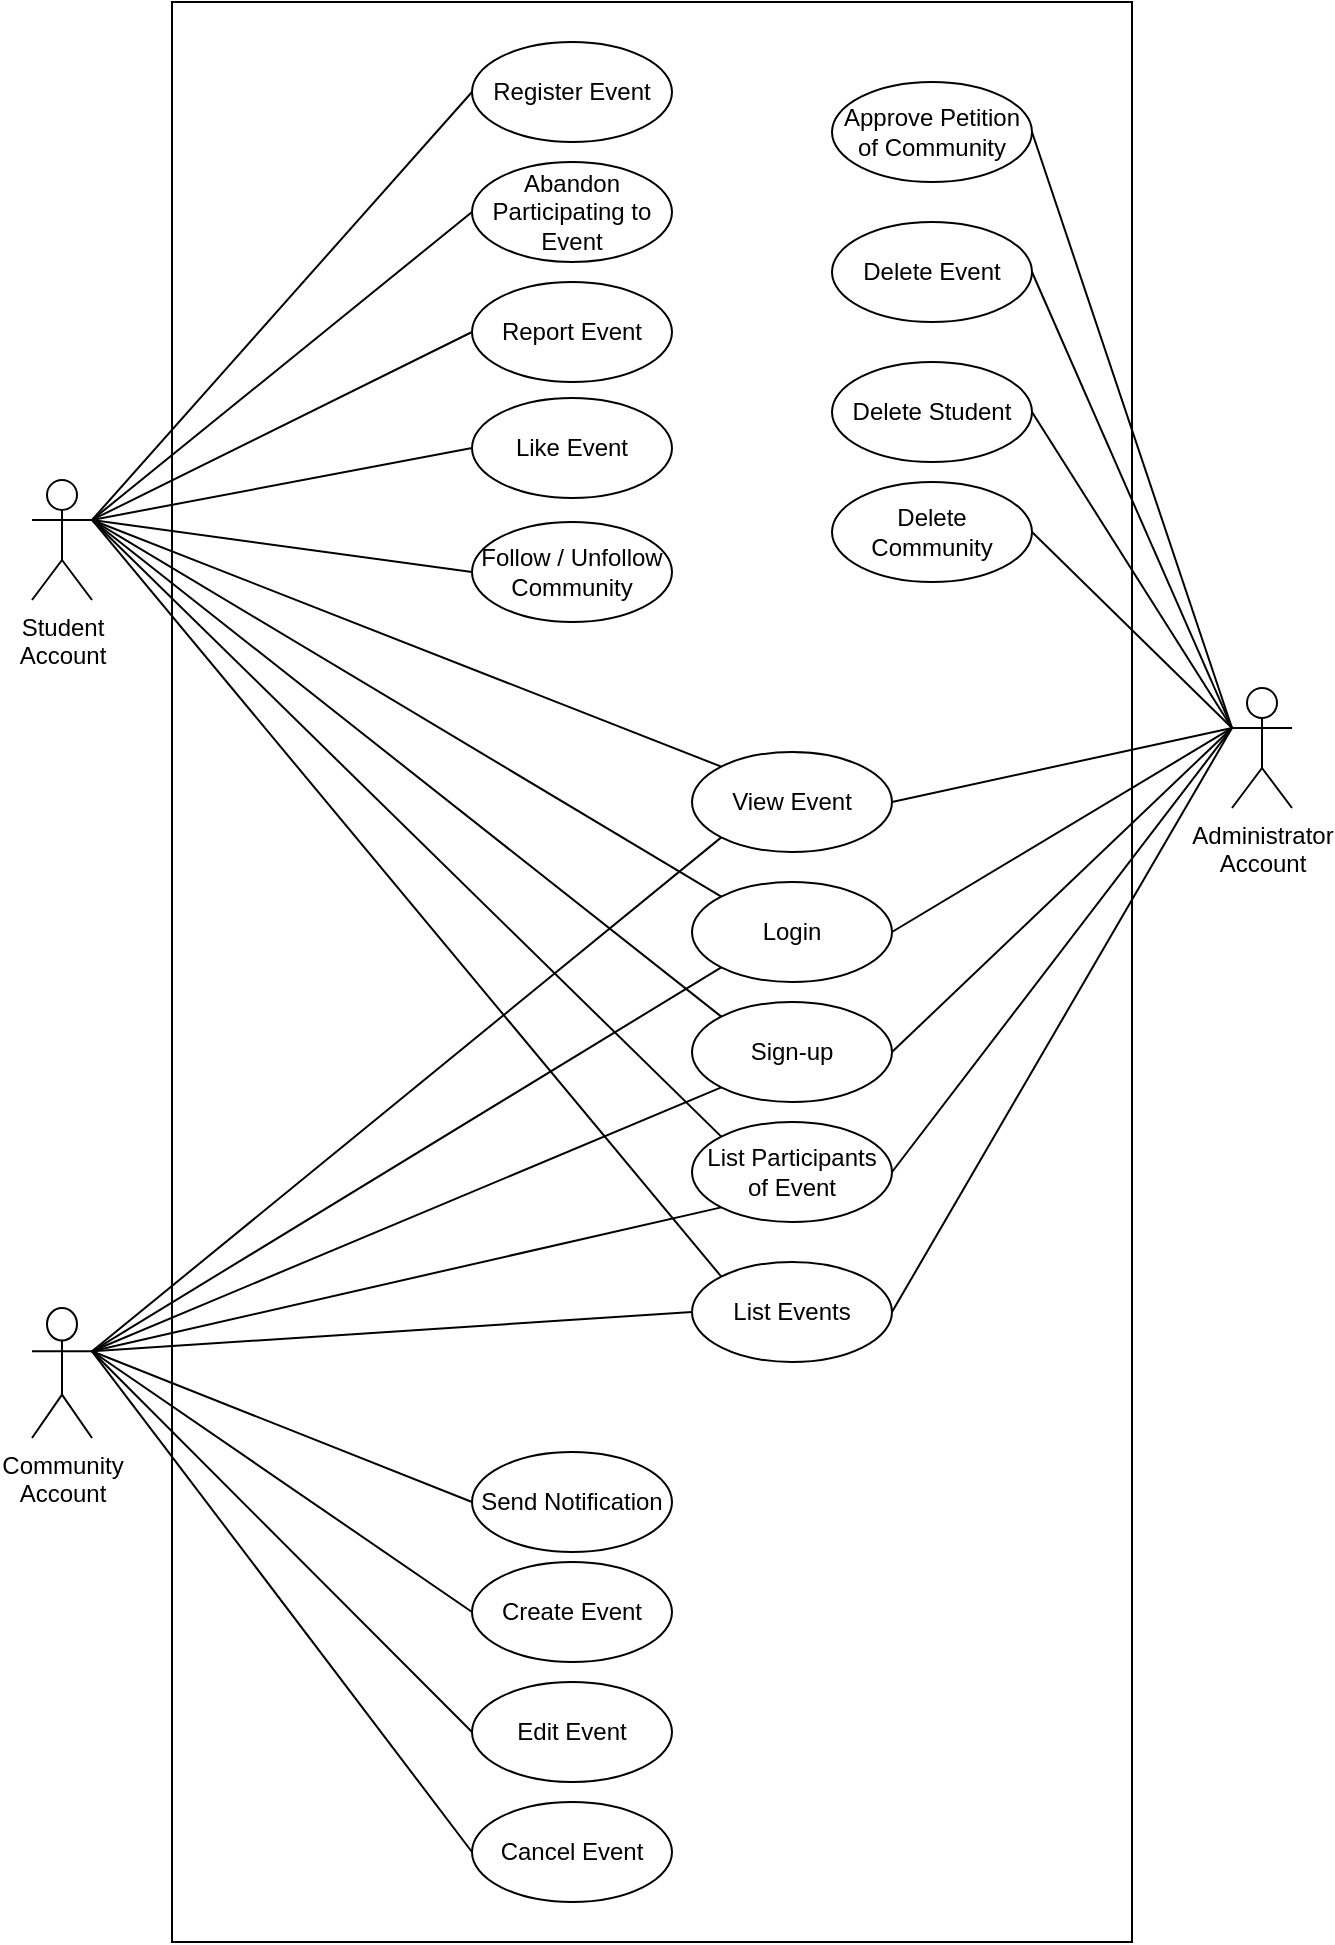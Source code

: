 <mxfile version="17.4.6" type="device"><diagram id="NeJPywD2p6dcgjxuBrmT" name="Page-1"><mxGraphModel dx="2076" dy="1080" grid="1" gridSize="10" guides="1" tooltips="1" connect="1" arrows="1" fold="1" page="1" pageScale="1" pageWidth="827" pageHeight="1169" math="0" shadow="0"><root><mxCell id="0"/><mxCell id="1" parent="0"/><mxCell id="ktFUIkD7xl3utxtErOm1-1" value="" style="rounded=0;whiteSpace=wrap;html=1;rotation=0;" vertex="1" parent="1"><mxGeometry x="180" y="114" width="480" height="970" as="geometry"/></mxCell><mxCell id="ktFUIkD7xl3utxtErOm1-2" value="Administrator&lt;br&gt;Account" style="shape=umlActor;verticalLabelPosition=bottom;verticalAlign=top;html=1;outlineConnect=0;" vertex="1" parent="1"><mxGeometry x="710" y="457" width="30" height="60" as="geometry"/></mxCell><mxCell id="ktFUIkD7xl3utxtErOm1-3" value="Community&lt;br&gt;Account" style="shape=umlActor;verticalLabelPosition=bottom;verticalAlign=top;html=1;outlineConnect=0;" vertex="1" parent="1"><mxGeometry x="110" y="767" width="30" height="65" as="geometry"/></mxCell><mxCell id="ktFUIkD7xl3utxtErOm1-4" value="Student&lt;br&gt;Account" style="shape=umlActor;verticalLabelPosition=bottom;verticalAlign=top;html=1;outlineConnect=0;" vertex="1" parent="1"><mxGeometry x="110" y="353" width="30" height="60" as="geometry"/></mxCell><mxCell id="ktFUIkD7xl3utxtErOm1-12" value="Register Event" style="ellipse;whiteSpace=wrap;html=1;" vertex="1" parent="1"><mxGeometry x="330" y="134" width="100" height="50" as="geometry"/></mxCell><mxCell id="ktFUIkD7xl3utxtErOm1-13" value="Approve Petition of Community" style="ellipse;whiteSpace=wrap;html=1;" vertex="1" parent="1"><mxGeometry x="510" y="154" width="100" height="50" as="geometry"/></mxCell><mxCell id="ktFUIkD7xl3utxtErOm1-14" value="Edit Event" style="ellipse;whiteSpace=wrap;html=1;" vertex="1" parent="1"><mxGeometry x="330" y="954" width="100" height="50" as="geometry"/></mxCell><mxCell id="ktFUIkD7xl3utxtErOm1-15" value="Cancel Event" style="ellipse;whiteSpace=wrap;html=1;" vertex="1" parent="1"><mxGeometry x="330" y="1014" width="100" height="50" as="geometry"/></mxCell><mxCell id="ktFUIkD7xl3utxtErOm1-16" value="Create Event" style="ellipse;whiteSpace=wrap;html=1;" vertex="1" parent="1"><mxGeometry x="330" y="894" width="100" height="50" as="geometry"/></mxCell><mxCell id="ktFUIkD7xl3utxtErOm1-17" value="List Events" style="ellipse;whiteSpace=wrap;html=1;" vertex="1" parent="1"><mxGeometry x="440" y="744" width="100" height="50" as="geometry"/></mxCell><mxCell id="ktFUIkD7xl3utxtErOm1-18" value="Abandon Participating to Event" style="ellipse;whiteSpace=wrap;html=1;" vertex="1" parent="1"><mxGeometry x="330" y="194" width="100" height="50" as="geometry"/></mxCell><mxCell id="ktFUIkD7xl3utxtErOm1-19" value="Report Event" style="ellipse;whiteSpace=wrap;html=1;" vertex="1" parent="1"><mxGeometry x="330" y="254" width="100" height="50" as="geometry"/></mxCell><mxCell id="ktFUIkD7xl3utxtErOm1-20" value="Delete Community" style="ellipse;whiteSpace=wrap;html=1;" vertex="1" parent="1"><mxGeometry x="510" y="354" width="100" height="50" as="geometry"/></mxCell><mxCell id="ktFUIkD7xl3utxtErOm1-21" value="Delete Student" style="ellipse;whiteSpace=wrap;html=1;" vertex="1" parent="1"><mxGeometry x="510" y="294" width="100" height="50" as="geometry"/></mxCell><mxCell id="ktFUIkD7xl3utxtErOm1-22" value="Delete Event" style="ellipse;whiteSpace=wrap;html=1;" vertex="1" parent="1"><mxGeometry x="510" y="224" width="100" height="50" as="geometry"/></mxCell><mxCell id="ktFUIkD7xl3utxtErOm1-23" value="List Participants of Event" style="ellipse;whiteSpace=wrap;html=1;" vertex="1" parent="1"><mxGeometry x="440" y="674" width="100" height="50" as="geometry"/></mxCell><mxCell id="ktFUIkD7xl3utxtErOm1-25" value="Like Event" style="ellipse;whiteSpace=wrap;html=1;" vertex="1" parent="1"><mxGeometry x="330" y="312" width="100" height="50" as="geometry"/></mxCell><mxCell id="ktFUIkD7xl3utxtErOm1-26" value="View Event" style="ellipse;whiteSpace=wrap;html=1;" vertex="1" parent="1"><mxGeometry x="440" y="489" width="100" height="50" as="geometry"/></mxCell><mxCell id="ktFUIkD7xl3utxtErOm1-27" value="Login" style="ellipse;whiteSpace=wrap;html=1;" vertex="1" parent="1"><mxGeometry x="440" y="554" width="100" height="50" as="geometry"/></mxCell><mxCell id="ktFUIkD7xl3utxtErOm1-28" value="Sign-up" style="ellipse;whiteSpace=wrap;html=1;" vertex="1" parent="1"><mxGeometry x="440" y="614" width="100" height="50" as="geometry"/></mxCell><mxCell id="ktFUIkD7xl3utxtErOm1-29" value="Follow / Unfollow Community" style="ellipse;whiteSpace=wrap;html=1;" vertex="1" parent="1"><mxGeometry x="330" y="374" width="100" height="50" as="geometry"/></mxCell><mxCell id="ktFUIkD7xl3utxtErOm1-30" value="Send Notification" style="ellipse;whiteSpace=wrap;html=1;" vertex="1" parent="1"><mxGeometry x="330" y="839" width="100" height="50" as="geometry"/></mxCell><mxCell id="ktFUIkD7xl3utxtErOm1-38" value="" style="endArrow=none;html=1;rounded=0;entryX=1;entryY=0.333;entryDx=0;entryDy=0;entryPerimeter=0;exitX=0;exitY=0.5;exitDx=0;exitDy=0;" edge="1" parent="1" source="ktFUIkD7xl3utxtErOm1-30" target="ktFUIkD7xl3utxtErOm1-3"><mxGeometry width="50" height="50" relative="1" as="geometry"><mxPoint x="240" y="574" as="sourcePoint"/><mxPoint x="290" y="524" as="targetPoint"/></mxGeometry></mxCell><mxCell id="ktFUIkD7xl3utxtErOm1-39" value="" style="endArrow=none;html=1;rounded=0;exitX=0;exitY=0.5;exitDx=0;exitDy=0;entryX=1;entryY=0.333;entryDx=0;entryDy=0;entryPerimeter=0;" edge="1" parent="1" source="ktFUIkD7xl3utxtErOm1-16" target="ktFUIkD7xl3utxtErOm1-3"><mxGeometry width="50" height="50" relative="1" as="geometry"><mxPoint x="240" y="584" as="sourcePoint"/><mxPoint x="150" y="684" as="targetPoint"/></mxGeometry></mxCell><mxCell id="ktFUIkD7xl3utxtErOm1-41" value="" style="endArrow=none;html=1;rounded=0;entryX=1;entryY=0.333;entryDx=0;entryDy=0;entryPerimeter=0;exitX=0;exitY=0.5;exitDx=0;exitDy=0;" edge="1" parent="1" source="ktFUIkD7xl3utxtErOm1-15" target="ktFUIkD7xl3utxtErOm1-3"><mxGeometry width="50" height="50" relative="1" as="geometry"><mxPoint x="270" y="604" as="sourcePoint"/><mxPoint x="160" y="640.667" as="targetPoint"/></mxGeometry></mxCell><mxCell id="ktFUIkD7xl3utxtErOm1-42" value="" style="endArrow=none;html=1;rounded=0;entryX=0;entryY=0.5;entryDx=0;entryDy=0;exitX=1;exitY=0.333;exitDx=0;exitDy=0;exitPerimeter=0;" edge="1" parent="1" source="ktFUIkD7xl3utxtErOm1-4" target="ktFUIkD7xl3utxtErOm1-12"><mxGeometry width="50" height="50" relative="1" as="geometry"><mxPoint x="210" y="414" as="sourcePoint"/><mxPoint x="260" y="364" as="targetPoint"/></mxGeometry></mxCell><mxCell id="ktFUIkD7xl3utxtErOm1-43" value="" style="endArrow=none;html=1;rounded=0;entryX=0;entryY=0.5;entryDx=0;entryDy=0;exitX=1;exitY=0.333;exitDx=0;exitDy=0;exitPerimeter=0;" edge="1" parent="1" source="ktFUIkD7xl3utxtErOm1-4" target="ktFUIkD7xl3utxtErOm1-18"><mxGeometry width="50" height="50" relative="1" as="geometry"><mxPoint x="220" y="424" as="sourcePoint"/><mxPoint x="270" y="374" as="targetPoint"/></mxGeometry></mxCell><mxCell id="ktFUIkD7xl3utxtErOm1-44" value="" style="endArrow=none;html=1;rounded=0;entryX=0;entryY=0.5;entryDx=0;entryDy=0;exitX=1;exitY=0.333;exitDx=0;exitDy=0;exitPerimeter=0;" edge="1" parent="1" source="ktFUIkD7xl3utxtErOm1-4" target="ktFUIkD7xl3utxtErOm1-19"><mxGeometry width="50" height="50" relative="1" as="geometry"><mxPoint x="230" y="434" as="sourcePoint"/><mxPoint x="280" y="384" as="targetPoint"/></mxGeometry></mxCell><mxCell id="ktFUIkD7xl3utxtErOm1-45" value="" style="endArrow=none;html=1;rounded=0;entryX=0;entryY=0.5;entryDx=0;entryDy=0;exitX=1;exitY=0.333;exitDx=0;exitDy=0;exitPerimeter=0;" edge="1" parent="1" source="ktFUIkD7xl3utxtErOm1-4" target="ktFUIkD7xl3utxtErOm1-25"><mxGeometry width="50" height="50" relative="1" as="geometry"><mxPoint x="240" y="444" as="sourcePoint"/><mxPoint x="290" y="394" as="targetPoint"/></mxGeometry></mxCell><mxCell id="ktFUIkD7xl3utxtErOm1-46" value="" style="endArrow=none;html=1;rounded=0;entryX=0;entryY=0.5;entryDx=0;entryDy=0;exitX=1;exitY=0.333;exitDx=0;exitDy=0;exitPerimeter=0;" edge="1" parent="1" source="ktFUIkD7xl3utxtErOm1-4" target="ktFUIkD7xl3utxtErOm1-29"><mxGeometry width="50" height="50" relative="1" as="geometry"><mxPoint x="250" y="454" as="sourcePoint"/><mxPoint x="300" y="404" as="targetPoint"/></mxGeometry></mxCell><mxCell id="ktFUIkD7xl3utxtErOm1-47" value="" style="endArrow=none;html=1;rounded=0;entryX=1;entryY=0.5;entryDx=0;entryDy=0;exitX=0;exitY=0.333;exitDx=0;exitDy=0;exitPerimeter=0;" edge="1" parent="1" source="ktFUIkD7xl3utxtErOm1-2" target="ktFUIkD7xl3utxtErOm1-13"><mxGeometry width="50" height="50" relative="1" as="geometry"><mxPoint x="510" y="484" as="sourcePoint"/><mxPoint x="560" y="434" as="targetPoint"/></mxGeometry></mxCell><mxCell id="ktFUIkD7xl3utxtErOm1-48" value="" style="endArrow=none;html=1;rounded=0;exitX=1;exitY=0.5;exitDx=0;exitDy=0;entryX=0;entryY=0.333;entryDx=0;entryDy=0;entryPerimeter=0;" edge="1" parent="1" source="ktFUIkD7xl3utxtErOm1-22" target="ktFUIkD7xl3utxtErOm1-2"><mxGeometry width="50" height="50" relative="1" as="geometry"><mxPoint x="520" y="494" as="sourcePoint"/><mxPoint x="710" y="484" as="targetPoint"/></mxGeometry></mxCell><mxCell id="ktFUIkD7xl3utxtErOm1-49" value="" style="endArrow=none;html=1;rounded=0;entryX=0;entryY=0.333;entryDx=0;entryDy=0;entryPerimeter=0;exitX=1;exitY=0.5;exitDx=0;exitDy=0;" edge="1" parent="1" source="ktFUIkD7xl3utxtErOm1-20" target="ktFUIkD7xl3utxtErOm1-2"><mxGeometry width="50" height="50" relative="1" as="geometry"><mxPoint x="630" y="564" as="sourcePoint"/><mxPoint x="580" y="454" as="targetPoint"/></mxGeometry></mxCell><mxCell id="ktFUIkD7xl3utxtErOm1-50" value="" style="endArrow=none;html=1;rounded=0;entryX=0;entryY=0.333;entryDx=0;entryDy=0;entryPerimeter=0;exitX=1;exitY=0.5;exitDx=0;exitDy=0;" edge="1" parent="1" source="ktFUIkD7xl3utxtErOm1-21" target="ktFUIkD7xl3utxtErOm1-2"><mxGeometry width="50" height="50" relative="1" as="geometry"><mxPoint x="540" y="514" as="sourcePoint"/><mxPoint x="590" y="464" as="targetPoint"/></mxGeometry></mxCell><mxCell id="ktFUIkD7xl3utxtErOm1-51" value="" style="endArrow=none;html=1;rounded=0;entryX=0;entryY=0.333;entryDx=0;entryDy=0;entryPerimeter=0;exitX=1;exitY=0.5;exitDx=0;exitDy=0;" edge="1" parent="1" source="ktFUIkD7xl3utxtErOm1-23" target="ktFUIkD7xl3utxtErOm1-2"><mxGeometry width="50" height="50" relative="1" as="geometry"><mxPoint x="550" y="524" as="sourcePoint"/><mxPoint x="600" y="474" as="targetPoint"/></mxGeometry></mxCell><mxCell id="ktFUIkD7xl3utxtErOm1-52" value="" style="endArrow=none;html=1;rounded=0;entryX=0;entryY=0;entryDx=0;entryDy=0;exitX=1;exitY=0.333;exitDx=0;exitDy=0;exitPerimeter=0;" edge="1" parent="1" source="ktFUIkD7xl3utxtErOm1-4" target="ktFUIkD7xl3utxtErOm1-23"><mxGeometry width="50" height="50" relative="1" as="geometry"><mxPoint x="560" y="534" as="sourcePoint"/><mxPoint x="610" y="484" as="targetPoint"/></mxGeometry></mxCell><mxCell id="ktFUIkD7xl3utxtErOm1-53" value="" style="endArrow=none;html=1;rounded=0;entryX=0;entryY=1;entryDx=0;entryDy=0;exitX=1;exitY=0.333;exitDx=0;exitDy=0;exitPerimeter=0;" edge="1" parent="1" source="ktFUIkD7xl3utxtErOm1-3" target="ktFUIkD7xl3utxtErOm1-23"><mxGeometry width="50" height="50" relative="1" as="geometry"><mxPoint x="570" y="544" as="sourcePoint"/><mxPoint x="620" y="494" as="targetPoint"/></mxGeometry></mxCell><mxCell id="ktFUIkD7xl3utxtErOm1-55" value="" style="endArrow=none;html=1;rounded=0;entryX=0;entryY=0;entryDx=0;entryDy=0;exitX=1;exitY=0.333;exitDx=0;exitDy=0;exitPerimeter=0;" edge="1" parent="1" source="ktFUIkD7xl3utxtErOm1-4" target="ktFUIkD7xl3utxtErOm1-17"><mxGeometry width="50" height="50" relative="1" as="geometry"><mxPoint x="590" y="564" as="sourcePoint"/><mxPoint x="640" y="514" as="targetPoint"/></mxGeometry></mxCell><mxCell id="ktFUIkD7xl3utxtErOm1-56" value="" style="endArrow=none;html=1;rounded=0;entryX=0;entryY=0.5;entryDx=0;entryDy=0;exitX=1;exitY=0.333;exitDx=0;exitDy=0;exitPerimeter=0;" edge="1" parent="1" source="ktFUIkD7xl3utxtErOm1-3" target="ktFUIkD7xl3utxtErOm1-17"><mxGeometry width="50" height="50" relative="1" as="geometry"><mxPoint x="600" y="574" as="sourcePoint"/><mxPoint x="650" y="524" as="targetPoint"/></mxGeometry></mxCell><mxCell id="ktFUIkD7xl3utxtErOm1-59" value="" style="endArrow=none;html=1;rounded=0;entryX=0;entryY=0.333;entryDx=0;entryDy=0;entryPerimeter=0;exitX=1;exitY=0.5;exitDx=0;exitDy=0;" edge="1" parent="1" source="ktFUIkD7xl3utxtErOm1-17" target="ktFUIkD7xl3utxtErOm1-2"><mxGeometry width="50" height="50" relative="1" as="geometry"><mxPoint x="480" y="399" as="sourcePoint"/><mxPoint x="610" y="465.667" as="targetPoint"/></mxGeometry></mxCell><mxCell id="ktFUIkD7xl3utxtErOm1-60" value="" style="endArrow=none;html=1;rounded=0;entryX=0;entryY=0.333;entryDx=0;entryDy=0;entryPerimeter=0;exitX=1;exitY=0.5;exitDx=0;exitDy=0;" edge="1" parent="1" source="ktFUIkD7xl3utxtErOm1-26" target="ktFUIkD7xl3utxtErOm1-2"><mxGeometry width="50" height="50" relative="1" as="geometry"><mxPoint x="610" y="584" as="sourcePoint"/><mxPoint x="660" y="534" as="targetPoint"/></mxGeometry></mxCell><mxCell id="ktFUIkD7xl3utxtErOm1-61" value="" style="endArrow=none;html=1;rounded=0;entryX=1;entryY=0.333;entryDx=0;entryDy=0;entryPerimeter=0;exitX=0;exitY=0;exitDx=0;exitDy=0;" edge="1" parent="1" source="ktFUIkD7xl3utxtErOm1-26" target="ktFUIkD7xl3utxtErOm1-4"><mxGeometry width="50" height="50" relative="1" as="geometry"><mxPoint x="620" y="594" as="sourcePoint"/><mxPoint x="670" y="544" as="targetPoint"/></mxGeometry></mxCell><mxCell id="ktFUIkD7xl3utxtErOm1-62" value="" style="endArrow=none;html=1;rounded=0;entryX=0;entryY=1;entryDx=0;entryDy=0;exitX=1;exitY=0.333;exitDx=0;exitDy=0;exitPerimeter=0;" edge="1" parent="1" source="ktFUIkD7xl3utxtErOm1-3" target="ktFUIkD7xl3utxtErOm1-26"><mxGeometry width="50" height="50" relative="1" as="geometry"><mxPoint x="630" y="604" as="sourcePoint"/><mxPoint x="680" y="554" as="targetPoint"/></mxGeometry></mxCell><mxCell id="ktFUIkD7xl3utxtErOm1-63" value="" style="endArrow=none;html=1;rounded=0;entryX=0;entryY=0.5;entryDx=0;entryDy=0;exitX=1;exitY=0.333;exitDx=0;exitDy=0;exitPerimeter=0;" edge="1" parent="1" source="ktFUIkD7xl3utxtErOm1-3" target="ktFUIkD7xl3utxtErOm1-14"><mxGeometry width="50" height="50" relative="1" as="geometry"><mxPoint x="310" y="794" as="sourcePoint"/><mxPoint x="360" y="744" as="targetPoint"/></mxGeometry></mxCell><mxCell id="ktFUIkD7xl3utxtErOm1-65" value="" style="endArrow=none;html=1;rounded=0;entryX=0;entryY=1;entryDx=0;entryDy=0;exitX=1;exitY=0.333;exitDx=0;exitDy=0;exitPerimeter=0;" edge="1" parent="1" source="ktFUIkD7xl3utxtErOm1-3" target="ktFUIkD7xl3utxtErOm1-27"><mxGeometry width="50" height="50" relative="1" as="geometry"><mxPoint x="220" y="604" as="sourcePoint"/><mxPoint x="270" y="554" as="targetPoint"/></mxGeometry></mxCell><mxCell id="ktFUIkD7xl3utxtErOm1-66" value="" style="endArrow=none;html=1;rounded=0;entryX=0;entryY=0;entryDx=0;entryDy=0;exitX=1;exitY=0.333;exitDx=0;exitDy=0;exitPerimeter=0;" edge="1" parent="1" source="ktFUIkD7xl3utxtErOm1-4" target="ktFUIkD7xl3utxtErOm1-27"><mxGeometry width="50" height="50" relative="1" as="geometry"><mxPoint x="220" y="604" as="sourcePoint"/><mxPoint x="270" y="554" as="targetPoint"/></mxGeometry></mxCell><mxCell id="ktFUIkD7xl3utxtErOm1-67" value="" style="endArrow=none;html=1;rounded=0;entryX=0;entryY=0.333;entryDx=0;entryDy=0;entryPerimeter=0;exitX=1;exitY=0.5;exitDx=0;exitDy=0;" edge="1" parent="1" source="ktFUIkD7xl3utxtErOm1-27" target="ktFUIkD7xl3utxtErOm1-2"><mxGeometry width="50" height="50" relative="1" as="geometry"><mxPoint x="640" y="614" as="sourcePoint"/><mxPoint x="690" y="564" as="targetPoint"/></mxGeometry></mxCell><mxCell id="ktFUIkD7xl3utxtErOm1-68" value="" style="endArrow=none;html=1;rounded=0;entryX=0;entryY=0.333;entryDx=0;entryDy=0;entryPerimeter=0;exitX=1;exitY=0.5;exitDx=0;exitDy=0;" edge="1" parent="1" source="ktFUIkD7xl3utxtErOm1-28" target="ktFUIkD7xl3utxtErOm1-2"><mxGeometry width="50" height="50" relative="1" as="geometry"><mxPoint x="650" y="624" as="sourcePoint"/><mxPoint x="700" y="574" as="targetPoint"/></mxGeometry></mxCell><mxCell id="ktFUIkD7xl3utxtErOm1-69" value="" style="endArrow=none;html=1;rounded=0;entryX=1;entryY=0.333;entryDx=0;entryDy=0;entryPerimeter=0;exitX=0;exitY=0;exitDx=0;exitDy=0;" edge="1" parent="1" source="ktFUIkD7xl3utxtErOm1-28" target="ktFUIkD7xl3utxtErOm1-4"><mxGeometry width="50" height="50" relative="1" as="geometry"><mxPoint x="660" y="634" as="sourcePoint"/><mxPoint x="710" y="584" as="targetPoint"/></mxGeometry></mxCell><mxCell id="ktFUIkD7xl3utxtErOm1-70" value="" style="endArrow=none;html=1;rounded=0;entryX=1;entryY=0.333;entryDx=0;entryDy=0;entryPerimeter=0;exitX=0;exitY=1;exitDx=0;exitDy=0;" edge="1" parent="1" source="ktFUIkD7xl3utxtErOm1-28" target="ktFUIkD7xl3utxtErOm1-3"><mxGeometry width="50" height="50" relative="1" as="geometry"><mxPoint x="670" y="644" as="sourcePoint"/><mxPoint x="720" y="594" as="targetPoint"/></mxGeometry></mxCell></root></mxGraphModel></diagram></mxfile>